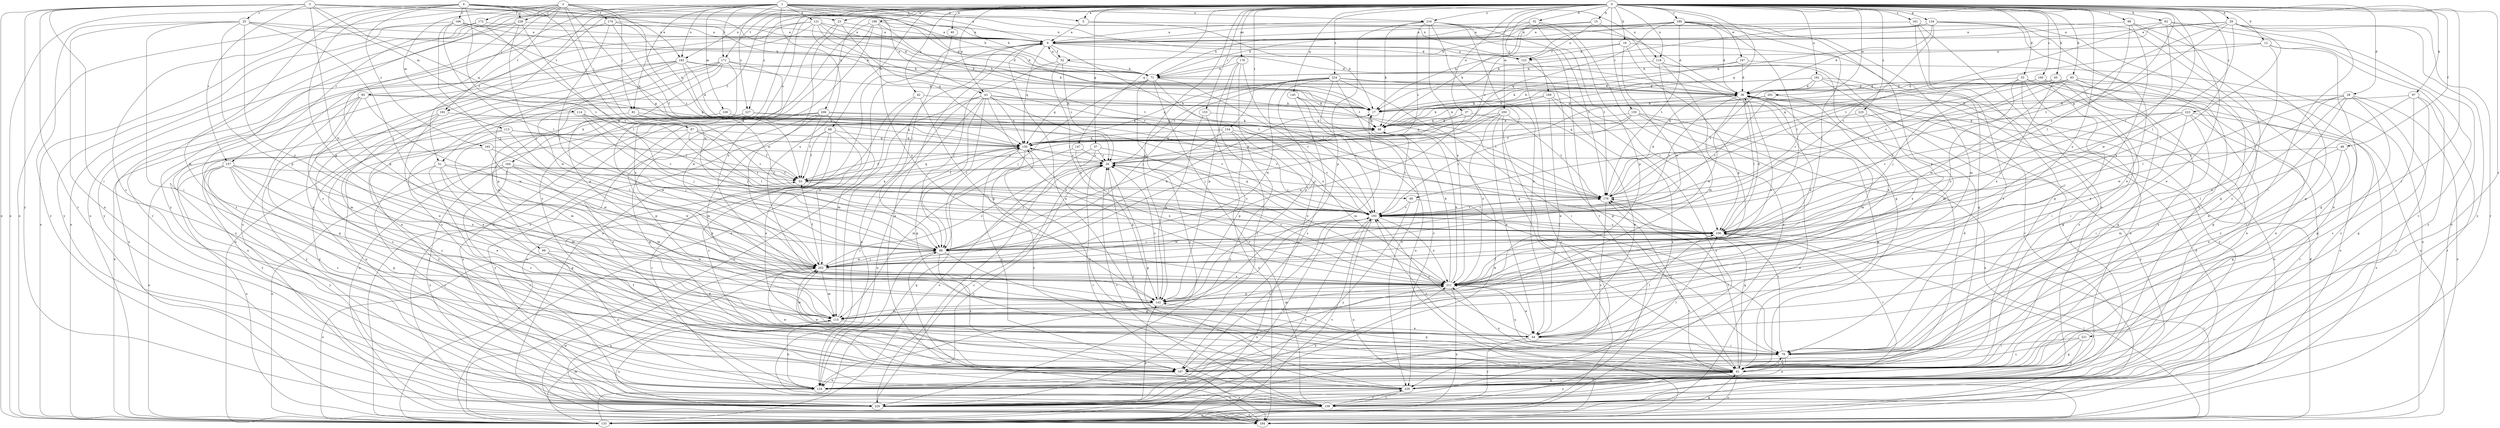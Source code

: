 strict digraph  {
0;
1;
2;
3;
4;
5;
9;
12;
15;
16;
17;
23;
25;
26;
28;
29;
32;
33;
36;
37;
40;
42;
43;
44;
48;
51;
52;
53;
57;
60;
61;
62;
65;
68;
69;
71;
79;
82;
85;
87;
88;
93;
97;
98;
99;
106;
109;
113;
114;
115;
118;
121;
123;
124;
133;
134;
142;
145;
147;
150;
153;
154;
155;
157;
158;
160;
161;
164;
165;
166;
167;
169;
171;
172;
174;
176;
178;
181;
183;
184;
189;
192;
193;
197;
199;
200;
201;
202;
206;
211;
216;
220;
221;
223;
224;
225;
227;
228;
229;
0 -> 5  [label=a];
0 -> 12  [label=b];
0 -> 15  [label=b];
0 -> 16  [label=b];
0 -> 23  [label=c];
0 -> 28  [label=d];
0 -> 29  [label=d];
0 -> 32  [label=d];
0 -> 33  [label=d];
0 -> 37  [label=e];
0 -> 40  [label=e];
0 -> 42  [label=e];
0 -> 43  [label=e];
0 -> 48  [label=f];
0 -> 51  [label=f];
0 -> 57  [label=g];
0 -> 60  [label=g];
0 -> 62  [label=h];
0 -> 65  [label=h];
0 -> 68  [label=h];
0 -> 69  [label=h];
0 -> 79  [label=i];
0 -> 93  [label=k];
0 -> 97  [label=k];
0 -> 99  [label=l];
0 -> 106  [label=l];
0 -> 118  [label=n];
0 -> 134  [label=p];
0 -> 142  [label=p];
0 -> 145  [label=q];
0 -> 147  [label=q];
0 -> 150  [label=q];
0 -> 153  [label=r];
0 -> 154  [label=r];
0 -> 155  [label=r];
0 -> 160  [label=s];
0 -> 161  [label=s];
0 -> 164  [label=s];
0 -> 169  [label=t];
0 -> 171  [label=t];
0 -> 178  [label=u];
0 -> 181  [label=u];
0 -> 183  [label=u];
0 -> 189  [label=v];
0 -> 197  [label=w];
0 -> 199  [label=w];
0 -> 200  [label=w];
0 -> 201  [label=w];
0 -> 206  [label=x];
0 -> 211  [label=x];
0 -> 216  [label=y];
0 -> 221  [label=z];
0 -> 223  [label=z];
0 -> 224  [label=z];
0 -> 225  [label=z];
0 -> 227  [label=z];
1 -> 5  [label=a];
1 -> 9  [label=a];
1 -> 17  [label=b];
1 -> 36  [label=d];
1 -> 51  [label=f];
1 -> 71  [label=h];
1 -> 82  [label=j];
1 -> 109  [label=m];
1 -> 118  [label=n];
1 -> 121  [label=n];
1 -> 123  [label=n];
1 -> 133  [label=o];
1 -> 171  [label=t];
1 -> 183  [label=u];
1 -> 192  [label=v];
1 -> 211  [label=x];
1 -> 216  [label=y];
1 -> 220  [label=y];
1 -> 227  [label=z];
2 -> 43  [label=e];
2 -> 60  [label=g];
2 -> 82  [label=j];
2 -> 85  [label=j];
2 -> 87  [label=j];
2 -> 113  [label=m];
2 -> 133  [label=o];
2 -> 157  [label=r];
2 -> 172  [label=t];
2 -> 174  [label=t];
2 -> 176  [label=t];
2 -> 192  [label=v];
2 -> 228  [label=z];
3 -> 17  [label=b];
3 -> 23  [label=c];
3 -> 25  [label=c];
3 -> 36  [label=d];
3 -> 79  [label=i];
3 -> 114  [label=m];
3 -> 123  [label=n];
3 -> 133  [label=o];
3 -> 150  [label=q];
3 -> 157  [label=r];
3 -> 158  [label=r];
3 -> 202  [label=w];
3 -> 220  [label=y];
4 -> 36  [label=d];
4 -> 71  [label=h];
4 -> 87  [label=j];
4 -> 115  [label=m];
4 -> 133  [label=o];
4 -> 142  [label=p];
4 -> 165  [label=s];
4 -> 166  [label=s];
4 -> 167  [label=s];
4 -> 183  [label=u];
4 -> 193  [label=v];
4 -> 228  [label=z];
5 -> 9  [label=a];
5 -> 17  [label=b];
5 -> 36  [label=d];
9 -> 36  [label=d];
9 -> 52  [label=f];
9 -> 106  [label=l];
9 -> 123  [label=n];
9 -> 150  [label=q];
12 -> 61  [label=g];
12 -> 79  [label=i];
12 -> 123  [label=n];
12 -> 193  [label=v];
12 -> 220  [label=y];
15 -> 9  [label=a];
15 -> 61  [label=g];
15 -> 98  [label=k];
15 -> 123  [label=n];
16 -> 52  [label=f];
16 -> 61  [label=g];
16 -> 123  [label=n];
16 -> 142  [label=p];
16 -> 202  [label=w];
17 -> 98  [label=k];
17 -> 115  [label=m];
23 -> 9  [label=a];
23 -> 193  [label=v];
23 -> 202  [label=w];
23 -> 211  [label=x];
25 -> 9  [label=a];
25 -> 71  [label=h];
25 -> 79  [label=i];
25 -> 88  [label=j];
25 -> 124  [label=n];
25 -> 142  [label=p];
25 -> 211  [label=x];
25 -> 220  [label=y];
26 -> 53  [label=f];
26 -> 61  [label=g];
26 -> 98  [label=k];
26 -> 158  [label=r];
28 -> 17  [label=b];
28 -> 44  [label=e];
28 -> 61  [label=g];
28 -> 106  [label=l];
28 -> 133  [label=o];
28 -> 158  [label=r];
28 -> 202  [label=w];
28 -> 211  [label=x];
29 -> 9  [label=a];
29 -> 17  [label=b];
29 -> 79  [label=i];
29 -> 88  [label=j];
29 -> 106  [label=l];
29 -> 158  [label=r];
29 -> 176  [label=t];
29 -> 193  [label=v];
29 -> 220  [label=y];
32 -> 9  [label=a];
32 -> 26  [label=c];
32 -> 71  [label=h];
32 -> 133  [label=o];
32 -> 142  [label=p];
32 -> 176  [label=t];
33 -> 36  [label=d];
33 -> 79  [label=i];
33 -> 88  [label=j];
33 -> 124  [label=n];
33 -> 133  [label=o];
33 -> 211  [label=x];
33 -> 229  [label=z];
36 -> 17  [label=b];
36 -> 53  [label=f];
36 -> 106  [label=l];
36 -> 115  [label=m];
36 -> 133  [label=o];
36 -> 193  [label=v];
36 -> 202  [label=w];
36 -> 211  [label=x];
36 -> 229  [label=z];
37 -> 44  [label=e];
37 -> 98  [label=k];
37 -> 150  [label=q];
37 -> 202  [label=w];
40 -> 88  [label=j];
42 -> 17  [label=b];
42 -> 115  [label=m];
42 -> 133  [label=o];
42 -> 142  [label=p];
43 -> 17  [label=b];
43 -> 26  [label=c];
43 -> 61  [label=g];
43 -> 88  [label=j];
43 -> 124  [label=n];
43 -> 133  [label=o];
43 -> 150  [label=q];
43 -> 158  [label=r];
43 -> 176  [label=t];
43 -> 211  [label=x];
44 -> 79  [label=i];
44 -> 106  [label=l];
44 -> 158  [label=r];
44 -> 193  [label=v];
44 -> 202  [label=w];
48 -> 26  [label=c];
48 -> 44  [label=e];
48 -> 61  [label=g];
48 -> 115  [label=m];
51 -> 53  [label=f];
51 -> 61  [label=g];
51 -> 115  [label=m];
51 -> 158  [label=r];
51 -> 167  [label=s];
51 -> 202  [label=w];
52 -> 9  [label=a];
52 -> 26  [label=c];
52 -> 71  [label=h];
52 -> 88  [label=j];
52 -> 211  [label=x];
53 -> 150  [label=q];
53 -> 176  [label=t];
57 -> 26  [label=c];
57 -> 133  [label=o];
57 -> 211  [label=x];
57 -> 220  [label=y];
60 -> 79  [label=i];
60 -> 193  [label=v];
60 -> 220  [label=y];
61 -> 36  [label=d];
61 -> 79  [label=i];
61 -> 106  [label=l];
61 -> 124  [label=n];
61 -> 133  [label=o];
61 -> 142  [label=p];
61 -> 150  [label=q];
61 -> 176  [label=t];
61 -> 193  [label=v];
61 -> 202  [label=w];
61 -> 211  [label=x];
61 -> 220  [label=y];
61 -> 229  [label=z];
62 -> 9  [label=a];
62 -> 44  [label=e];
62 -> 133  [label=o];
62 -> 158  [label=r];
62 -> 176  [label=t];
62 -> 202  [label=w];
65 -> 36  [label=d];
65 -> 61  [label=g];
65 -> 124  [label=n];
65 -> 167  [label=s];
65 -> 193  [label=v];
65 -> 211  [label=x];
68 -> 44  [label=e];
68 -> 53  [label=f];
68 -> 150  [label=q];
68 -> 158  [label=r];
68 -> 167  [label=s];
68 -> 220  [label=y];
69 -> 44  [label=e];
69 -> 124  [label=n];
69 -> 133  [label=o];
69 -> 202  [label=w];
71 -> 36  [label=d];
71 -> 88  [label=j];
71 -> 150  [label=q];
71 -> 158  [label=r];
71 -> 193  [label=v];
71 -> 211  [label=x];
71 -> 220  [label=y];
79 -> 9  [label=a];
79 -> 61  [label=g];
79 -> 124  [label=n];
79 -> 167  [label=s];
79 -> 176  [label=t];
79 -> 211  [label=x];
82 -> 88  [label=j];
82 -> 98  [label=k];
82 -> 167  [label=s];
82 -> 193  [label=v];
85 -> 17  [label=b];
85 -> 44  [label=e];
85 -> 61  [label=g];
85 -> 98  [label=k];
85 -> 115  [label=m];
85 -> 133  [label=o];
85 -> 202  [label=w];
87 -> 53  [label=f];
87 -> 106  [label=l];
87 -> 142  [label=p];
87 -> 150  [label=q];
87 -> 193  [label=v];
87 -> 229  [label=z];
88 -> 17  [label=b];
88 -> 26  [label=c];
88 -> 61  [label=g];
88 -> 124  [label=n];
88 -> 167  [label=s];
88 -> 202  [label=w];
93 -> 36  [label=d];
93 -> 61  [label=g];
93 -> 98  [label=k];
93 -> 106  [label=l];
93 -> 150  [label=q];
93 -> 167  [label=s];
93 -> 176  [label=t];
93 -> 202  [label=w];
93 -> 229  [label=z];
97 -> 17  [label=b];
97 -> 61  [label=g];
97 -> 79  [label=i];
97 -> 158  [label=r];
97 -> 167  [label=s];
98 -> 150  [label=q];
98 -> 193  [label=v];
99 -> 9  [label=a];
99 -> 61  [label=g];
99 -> 106  [label=l];
99 -> 167  [label=s];
99 -> 211  [label=x];
106 -> 26  [label=c];
106 -> 36  [label=d];
106 -> 88  [label=j];
106 -> 193  [label=v];
109 -> 98  [label=k];
109 -> 202  [label=w];
113 -> 53  [label=f];
113 -> 88  [label=j];
113 -> 124  [label=n];
113 -> 150  [label=q];
113 -> 220  [label=y];
114 -> 88  [label=j];
114 -> 98  [label=k];
114 -> 124  [label=n];
114 -> 150  [label=q];
114 -> 193  [label=v];
115 -> 9  [label=a];
115 -> 44  [label=e];
115 -> 124  [label=n];
115 -> 184  [label=u];
118 -> 71  [label=h];
118 -> 79  [label=i];
118 -> 106  [label=l];
118 -> 115  [label=m];
118 -> 158  [label=r];
121 -> 9  [label=a];
121 -> 36  [label=d];
121 -> 98  [label=k];
121 -> 124  [label=n];
121 -> 150  [label=q];
121 -> 167  [label=s];
121 -> 176  [label=t];
121 -> 184  [label=u];
123 -> 61  [label=g];
123 -> 133  [label=o];
124 -> 53  [label=f];
124 -> 211  [label=x];
133 -> 9  [label=a];
133 -> 61  [label=g];
133 -> 106  [label=l];
133 -> 115  [label=m];
133 -> 142  [label=p];
133 -> 150  [label=q];
133 -> 193  [label=v];
134 -> 9  [label=a];
134 -> 17  [label=b];
134 -> 36  [label=d];
134 -> 44  [label=e];
134 -> 61  [label=g];
134 -> 71  [label=h];
134 -> 124  [label=n];
134 -> 193  [label=v];
142 -> 26  [label=c];
142 -> 115  [label=m];
145 -> 17  [label=b];
145 -> 167  [label=s];
145 -> 193  [label=v];
145 -> 229  [label=z];
147 -> 26  [label=c];
147 -> 115  [label=m];
147 -> 142  [label=p];
150 -> 26  [label=c];
150 -> 53  [label=f];
150 -> 124  [label=n];
150 -> 167  [label=s];
150 -> 211  [label=x];
150 -> 229  [label=z];
153 -> 98  [label=k];
153 -> 142  [label=p];
153 -> 184  [label=u];
154 -> 88  [label=j];
154 -> 124  [label=n];
154 -> 142  [label=p];
154 -> 150  [label=q];
154 -> 193  [label=v];
155 -> 61  [label=g];
155 -> 98  [label=k];
155 -> 133  [label=o];
155 -> 150  [label=q];
155 -> 184  [label=u];
155 -> 193  [label=v];
157 -> 44  [label=e];
157 -> 53  [label=f];
157 -> 61  [label=g];
157 -> 79  [label=i];
157 -> 167  [label=s];
157 -> 184  [label=u];
157 -> 211  [label=x];
157 -> 220  [label=y];
158 -> 26  [label=c];
158 -> 36  [label=d];
158 -> 88  [label=j];
158 -> 133  [label=o];
158 -> 229  [label=z];
160 -> 36  [label=d];
160 -> 79  [label=i];
160 -> 124  [label=n];
160 -> 176  [label=t];
160 -> 184  [label=u];
161 -> 9  [label=a];
161 -> 61  [label=g];
161 -> 124  [label=n];
161 -> 167  [label=s];
161 -> 229  [label=z];
164 -> 53  [label=f];
164 -> 115  [label=m];
164 -> 133  [label=o];
164 -> 142  [label=p];
164 -> 158  [label=r];
164 -> 220  [label=y];
165 -> 26  [label=c];
165 -> 106  [label=l];
165 -> 133  [label=o];
165 -> 202  [label=w];
166 -> 9  [label=a];
166 -> 17  [label=b];
166 -> 88  [label=j];
166 -> 106  [label=l];
166 -> 133  [label=o];
166 -> 150  [label=q];
167 -> 106  [label=l];
167 -> 124  [label=n];
167 -> 184  [label=u];
167 -> 202  [label=w];
169 -> 17  [label=b];
169 -> 44  [label=e];
169 -> 98  [label=k];
169 -> 220  [label=y];
169 -> 229  [label=z];
171 -> 71  [label=h];
171 -> 115  [label=m];
171 -> 124  [label=n];
171 -> 133  [label=o];
171 -> 142  [label=p];
171 -> 202  [label=w];
171 -> 211  [label=x];
171 -> 229  [label=z];
172 -> 9  [label=a];
172 -> 133  [label=o];
172 -> 193  [label=v];
172 -> 220  [label=y];
174 -> 9  [label=a];
174 -> 53  [label=f];
174 -> 88  [label=j];
174 -> 98  [label=k];
174 -> 220  [label=y];
176 -> 26  [label=c];
176 -> 36  [label=d];
176 -> 61  [label=g];
176 -> 167  [label=s];
176 -> 193  [label=v];
178 -> 71  [label=h];
178 -> 133  [label=o];
178 -> 142  [label=p];
178 -> 193  [label=v];
178 -> 220  [label=y];
181 -> 17  [label=b];
181 -> 36  [label=d];
181 -> 61  [label=g];
181 -> 98  [label=k];
181 -> 115  [label=m];
181 -> 176  [label=t];
181 -> 220  [label=y];
183 -> 17  [label=b];
183 -> 71  [label=h];
183 -> 98  [label=k];
183 -> 142  [label=p];
183 -> 176  [label=t];
183 -> 184  [label=u];
183 -> 202  [label=w];
183 -> 220  [label=y];
184 -> 9  [label=a];
184 -> 26  [label=c];
184 -> 36  [label=d];
184 -> 106  [label=l];
184 -> 176  [label=t];
184 -> 202  [label=w];
189 -> 9  [label=a];
189 -> 17  [label=b];
189 -> 36  [label=d];
189 -> 71  [label=h];
189 -> 88  [label=j];
189 -> 106  [label=l];
189 -> 115  [label=m];
189 -> 142  [label=p];
189 -> 150  [label=q];
189 -> 176  [label=t];
192 -> 44  [label=e];
192 -> 98  [label=k];
192 -> 220  [label=y];
192 -> 229  [label=z];
193 -> 106  [label=l];
193 -> 133  [label=o];
193 -> 150  [label=q];
193 -> 167  [label=s];
193 -> 176  [label=t];
193 -> 184  [label=u];
193 -> 202  [label=w];
193 -> 211  [label=x];
197 -> 36  [label=d];
197 -> 71  [label=h];
197 -> 98  [label=k];
197 -> 184  [label=u];
199 -> 9  [label=a];
199 -> 133  [label=o];
199 -> 167  [label=s];
199 -> 176  [label=t];
199 -> 184  [label=u];
199 -> 211  [label=x];
200 -> 44  [label=e];
200 -> 53  [label=f];
200 -> 88  [label=j];
200 -> 98  [label=k];
200 -> 176  [label=t];
200 -> 211  [label=x];
200 -> 220  [label=y];
201 -> 17  [label=b];
201 -> 98  [label=k];
201 -> 193  [label=v];
201 -> 211  [label=x];
202 -> 26  [label=c];
202 -> 53  [label=f];
202 -> 88  [label=j];
202 -> 115  [label=m];
202 -> 184  [label=u];
202 -> 211  [label=x];
206 -> 53  [label=f];
206 -> 61  [label=g];
206 -> 98  [label=k];
206 -> 115  [label=m];
206 -> 167  [label=s];
206 -> 184  [label=u];
206 -> 193  [label=v];
206 -> 202  [label=w];
206 -> 220  [label=y];
211 -> 17  [label=b];
211 -> 26  [label=c];
211 -> 36  [label=d];
211 -> 44  [label=e];
211 -> 98  [label=k];
211 -> 106  [label=l];
211 -> 115  [label=m];
211 -> 133  [label=o];
211 -> 142  [label=p];
216 -> 9  [label=a];
216 -> 26  [label=c];
216 -> 44  [label=e];
216 -> 61  [label=g];
216 -> 98  [label=k];
216 -> 142  [label=p];
216 -> 158  [label=r];
216 -> 176  [label=t];
216 -> 211  [label=x];
220 -> 26  [label=c];
220 -> 98  [label=k];
220 -> 184  [label=u];
220 -> 193  [label=v];
220 -> 211  [label=x];
221 -> 61  [label=g];
221 -> 79  [label=i];
221 -> 167  [label=s];
221 -> 229  [label=z];
223 -> 79  [label=i];
223 -> 98  [label=k];
223 -> 106  [label=l];
223 -> 133  [label=o];
223 -> 158  [label=r];
223 -> 193  [label=v];
223 -> 211  [label=x];
224 -> 26  [label=c];
224 -> 36  [label=d];
224 -> 79  [label=i];
224 -> 88  [label=j];
224 -> 106  [label=l];
224 -> 142  [label=p];
224 -> 150  [label=q];
224 -> 184  [label=u];
224 -> 202  [label=w];
224 -> 229  [label=z];
225 -> 98  [label=k];
225 -> 211  [label=x];
225 -> 220  [label=y];
227 -> 98  [label=k];
227 -> 115  [label=m];
227 -> 193  [label=v];
227 -> 220  [label=y];
228 -> 9  [label=a];
228 -> 88  [label=j];
228 -> 106  [label=l];
228 -> 142  [label=p];
228 -> 158  [label=r];
228 -> 229  [label=z];
229 -> 9  [label=a];
229 -> 26  [label=c];
229 -> 61  [label=g];
229 -> 158  [label=r];
229 -> 220  [label=y];
}
